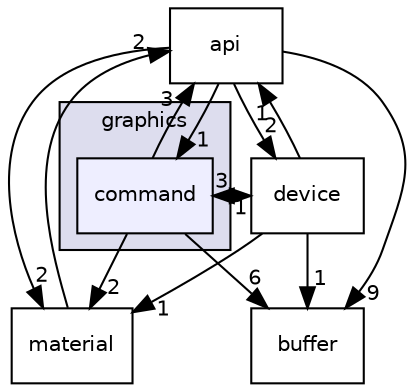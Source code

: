 digraph "engine/includes/graphics/command" {
  compound=true
  node [ fontsize="10", fontname="Helvetica"];
  edge [ labelfontsize="10", labelfontname="Helvetica"];
  subgraph clusterdir_2b56745026db6f0383665739727baae4 {
    graph [ bgcolor="#ddddee", pencolor="black", label="graphics" fontname="Helvetica", fontsize="10", URL="dir_2b56745026db6f0383665739727baae4.html"]
  dir_0bcc72977585cef183aaa7c56fee2b68 [shape=box, label="command", style="filled", fillcolor="#eeeeff", pencolor="black", URL="dir_0bcc72977585cef183aaa7c56fee2b68.html"];
  }
  dir_e1c0c931d03c2b93cae1befe7cfa5479 [shape=box label="api" URL="dir_e1c0c931d03c2b93cae1befe7cfa5479.html"];
  dir_0840ebbe8dbe2d8bf37a97e46d439ea6 [shape=box label="material" URL="dir_0840ebbe8dbe2d8bf37a97e46d439ea6.html"];
  dir_b046ebaabdfd42f99d7409e615aa22b0 [shape=box label="device" URL="dir_b046ebaabdfd42f99d7409e615aa22b0.html"];
  dir_36684d12786832d2016b01fe807de8e4 [shape=box label="buffer" URL="dir_36684d12786832d2016b01fe807de8e4.html"];
  dir_e1c0c931d03c2b93cae1befe7cfa5479->dir_0bcc72977585cef183aaa7c56fee2b68 [headlabel="1", labeldistance=1.5 headhref="dir_000005_000008.html"];
  dir_e1c0c931d03c2b93cae1befe7cfa5479->dir_0840ebbe8dbe2d8bf37a97e46d439ea6 [headlabel="2", labeldistance=1.5 headhref="dir_000005_000010.html"];
  dir_e1c0c931d03c2b93cae1befe7cfa5479->dir_b046ebaabdfd42f99d7409e615aa22b0 [headlabel="2", labeldistance=1.5 headhref="dir_000005_000009.html"];
  dir_e1c0c931d03c2b93cae1befe7cfa5479->dir_36684d12786832d2016b01fe807de8e4 [headlabel="9", labeldistance=1.5 headhref="dir_000005_000006.html"];
  dir_0bcc72977585cef183aaa7c56fee2b68->dir_e1c0c931d03c2b93cae1befe7cfa5479 [headlabel="3", labeldistance=1.5 headhref="dir_000008_000005.html"];
  dir_0bcc72977585cef183aaa7c56fee2b68->dir_0840ebbe8dbe2d8bf37a97e46d439ea6 [headlabel="2", labeldistance=1.5 headhref="dir_000008_000010.html"];
  dir_0bcc72977585cef183aaa7c56fee2b68->dir_b046ebaabdfd42f99d7409e615aa22b0 [headlabel="3", labeldistance=1.5 headhref="dir_000008_000009.html"];
  dir_0bcc72977585cef183aaa7c56fee2b68->dir_36684d12786832d2016b01fe807de8e4 [headlabel="6", labeldistance=1.5 headhref="dir_000008_000006.html"];
  dir_0840ebbe8dbe2d8bf37a97e46d439ea6->dir_e1c0c931d03c2b93cae1befe7cfa5479 [headlabel="2", labeldistance=1.5 headhref="dir_000010_000005.html"];
  dir_b046ebaabdfd42f99d7409e615aa22b0->dir_e1c0c931d03c2b93cae1befe7cfa5479 [headlabel="1", labeldistance=1.5 headhref="dir_000009_000005.html"];
  dir_b046ebaabdfd42f99d7409e615aa22b0->dir_0bcc72977585cef183aaa7c56fee2b68 [headlabel="1", labeldistance=1.5 headhref="dir_000009_000008.html"];
  dir_b046ebaabdfd42f99d7409e615aa22b0->dir_0840ebbe8dbe2d8bf37a97e46d439ea6 [headlabel="1", labeldistance=1.5 headhref="dir_000009_000010.html"];
  dir_b046ebaabdfd42f99d7409e615aa22b0->dir_36684d12786832d2016b01fe807de8e4 [headlabel="1", labeldistance=1.5 headhref="dir_000009_000006.html"];
}
